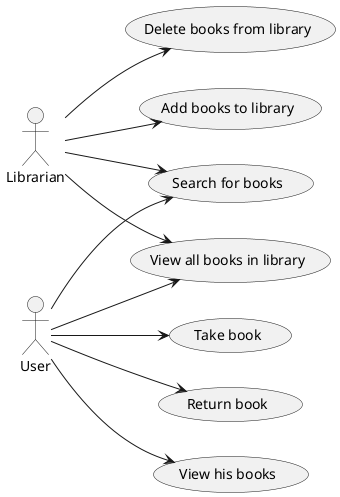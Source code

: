 ﻿@startuml
'https://plantuml.com/use-case-diagram

left to right direction

User --> (View all books in library)
User --> (Search for books)
User --> (Take book)
User --> (Return book)
User --> (View his books)

Librarian --> (Add books to library)
Librarian --> (Delete books from library)
Librarian --> (View all books in library)
Librarian --> (Search for books)

@enduml